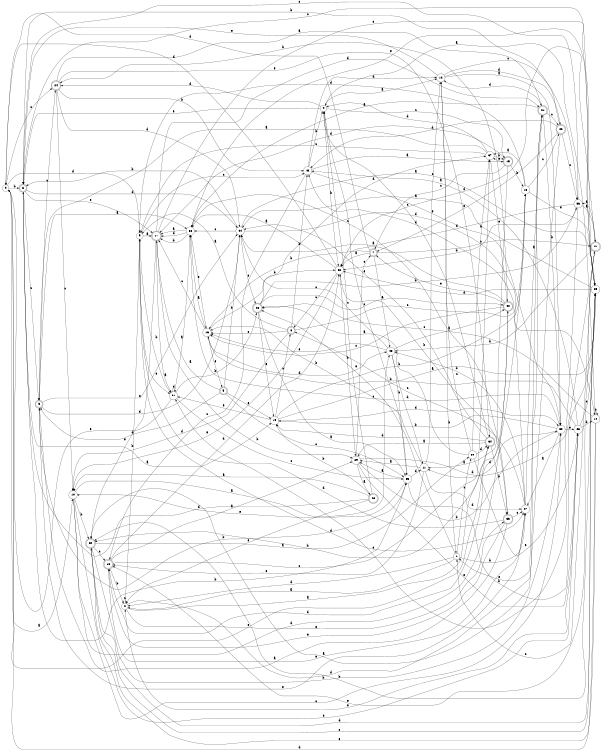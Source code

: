 digraph n36_3 {
__start0 [label="" shape="none"];

rankdir=LR;
size="8,5";

s0 [style="filled", color="black", fillcolor="white" shape="circle", label="0"];
s1 [style="filled", color="black", fillcolor="white" shape="circle", label="1"];
s2 [style="filled", color="black", fillcolor="white" shape="circle", label="2"];
s3 [style="rounded,filled", color="black", fillcolor="white" shape="doublecircle", label="3"];
s4 [style="filled", color="black", fillcolor="white" shape="circle", label="4"];
s5 [style="rounded,filled", color="black", fillcolor="white" shape="doublecircle", label="5"];
s6 [style="rounded,filled", color="black", fillcolor="white" shape="doublecircle", label="6"];
s7 [style="rounded,filled", color="black", fillcolor="white" shape="doublecircle", label="7"];
s8 [style="rounded,filled", color="black", fillcolor="white" shape="doublecircle", label="8"];
s9 [style="filled", color="black", fillcolor="white" shape="circle", label="9"];
s10 [style="filled", color="black", fillcolor="white" shape="circle", label="10"];
s11 [style="filled", color="black", fillcolor="white" shape="circle", label="11"];
s12 [style="filled", color="black", fillcolor="white" shape="circle", label="12"];
s13 [style="filled", color="black", fillcolor="white" shape="circle", label="13"];
s14 [style="filled", color="black", fillcolor="white" shape="circle", label="14"];
s15 [style="rounded,filled", color="black", fillcolor="white" shape="doublecircle", label="15"];
s16 [style="filled", color="black", fillcolor="white" shape="circle", label="16"];
s17 [style="rounded,filled", color="black", fillcolor="white" shape="doublecircle", label="17"];
s18 [style="rounded,filled", color="black", fillcolor="white" shape="doublecircle", label="18"];
s19 [style="filled", color="black", fillcolor="white" shape="circle", label="19"];
s20 [style="rounded,filled", color="black", fillcolor="white" shape="doublecircle", label="20"];
s21 [style="rounded,filled", color="black", fillcolor="white" shape="doublecircle", label="21"];
s22 [style="rounded,filled", color="black", fillcolor="white" shape="doublecircle", label="22"];
s23 [style="rounded,filled", color="black", fillcolor="white" shape="doublecircle", label="23"];
s24 [style="rounded,filled", color="black", fillcolor="white" shape="doublecircle", label="24"];
s25 [style="filled", color="black", fillcolor="white" shape="circle", label="25"];
s26 [style="rounded,filled", color="black", fillcolor="white" shape="doublecircle", label="26"];
s27 [style="filled", color="black", fillcolor="white" shape="circle", label="27"];
s28 [style="filled", color="black", fillcolor="white" shape="circle", label="28"];
s29 [style="filled", color="black", fillcolor="white" shape="circle", label="29"];
s30 [style="filled", color="black", fillcolor="white" shape="circle", label="30"];
s31 [style="filled", color="black", fillcolor="white" shape="circle", label="31"];
s32 [style="filled", color="black", fillcolor="white" shape="circle", label="32"];
s33 [style="rounded,filled", color="black", fillcolor="white" shape="doublecircle", label="33"];
s34 [style="rounded,filled", color="black", fillcolor="white" shape="doublecircle", label="34"];
s35 [style="filled", color="black", fillcolor="white" shape="circle", label="35"];
s36 [style="filled", color="black", fillcolor="white" shape="circle", label="36"];
s37 [style="filled", color="black", fillcolor="white" shape="circle", label="37"];
s38 [style="filled", color="black", fillcolor="white" shape="circle", label="38"];
s39 [style="filled", color="black", fillcolor="white" shape="circle", label="39"];
s40 [style="rounded,filled", color="black", fillcolor="white" shape="doublecircle", label="40"];
s41 [style="rounded,filled", color="black", fillcolor="white" shape="doublecircle", label="41"];
s42 [style="filled", color="black", fillcolor="white" shape="circle", label="42"];
s43 [style="filled", color="black", fillcolor="white" shape="circle", label="43"];
s44 [style="filled", color="black", fillcolor="white" shape="circle", label="44"];
s0 -> s10 [label="a"];
s0 -> s6 [label="b"];
s0 -> s24 [label="c"];
s0 -> s9 [label="d"];
s0 -> s34 [label="e"];
s1 -> s2 [label="a"];
s1 -> s27 [label="b"];
s1 -> s39 [label="c"];
s1 -> s2 [label="d"];
s1 -> s26 [label="e"];
s2 -> s34 [label="a"];
s2 -> s9 [label="b"];
s2 -> s2 [label="c"];
s2 -> s21 [label="d"];
s2 -> s33 [label="e"];
s3 -> s38 [label="a"];
s3 -> s35 [label="b"];
s3 -> s24 [label="c"];
s3 -> s44 [label="d"];
s3 -> s44 [label="e"];
s4 -> s12 [label="a"];
s4 -> s32 [label="b"];
s4 -> s15 [label="c"];
s4 -> s24 [label="d"];
s4 -> s6 [label="e"];
s5 -> s17 [label="a"];
s5 -> s44 [label="b"];
s5 -> s35 [label="c"];
s5 -> s3 [label="d"];
s5 -> s19 [label="e"];
s6 -> s19 [label="a"];
s6 -> s35 [label="b"];
s6 -> s3 [label="c"];
s6 -> s44 [label="d"];
s6 -> s17 [label="e"];
s7 -> s32 [label="a"];
s7 -> s16 [label="b"];
s7 -> s41 [label="c"];
s7 -> s0 [label="d"];
s7 -> s43 [label="e"];
s8 -> s9 [label="a"];
s8 -> s42 [label="b"];
s8 -> s13 [label="c"];
s8 -> s10 [label="d"];
s8 -> s16 [label="e"];
s9 -> s17 [label="a"];
s9 -> s31 [label="b"];
s9 -> s42 [label="c"];
s9 -> s27 [label="d"];
s9 -> s31 [label="e"];
s10 -> s43 [label="a"];
s10 -> s20 [label="b"];
s10 -> s30 [label="c"];
s10 -> s40 [label="d"];
s10 -> s28 [label="e"];
s11 -> s29 [label="a"];
s11 -> s16 [label="b"];
s11 -> s12 [label="c"];
s11 -> s27 [label="d"];
s11 -> s18 [label="e"];
s12 -> s30 [label="a"];
s12 -> s1 [label="b"];
s12 -> s36 [label="c"];
s12 -> s22 [label="d"];
s12 -> s6 [label="e"];
s13 -> s37 [label="a"];
s13 -> s20 [label="b"];
s13 -> s22 [label="c"];
s13 -> s9 [label="d"];
s13 -> s25 [label="e"];
s14 -> s4 [label="a"];
s14 -> s14 [label="b"];
s14 -> s26 [label="c"];
s14 -> s0 [label="d"];
s14 -> s20 [label="e"];
s15 -> s11 [label="a"];
s15 -> s13 [label="b"];
s15 -> s7 [label="c"];
s15 -> s17 [label="d"];
s15 -> s37 [label="e"];
s16 -> s38 [label="a"];
s16 -> s32 [label="b"];
s16 -> s17 [label="c"];
s16 -> s43 [label="d"];
s16 -> s5 [label="e"];
s17 -> s31 [label="a"];
s17 -> s29 [label="b"];
s17 -> s25 [label="c"];
s17 -> s21 [label="d"];
s17 -> s20 [label="e"];
s18 -> s29 [label="a"];
s18 -> s2 [label="b"];
s18 -> s37 [label="c"];
s18 -> s32 [label="d"];
s18 -> s27 [label="e"];
s19 -> s25 [label="a"];
s19 -> s13 [label="b"];
s19 -> s8 [label="c"];
s19 -> s30 [label="d"];
s19 -> s31 [label="e"];
s20 -> s39 [label="a"];
s20 -> s30 [label="b"];
s20 -> s18 [label="c"];
s20 -> s25 [label="d"];
s20 -> s25 [label="e"];
s21 -> s38 [label="a"];
s21 -> s30 [label="b"];
s21 -> s22 [label="c"];
s21 -> s12 [label="d"];
s21 -> s1 [label="e"];
s22 -> s20 [label="a"];
s22 -> s6 [label="b"];
s22 -> s36 [label="c"];
s22 -> s42 [label="d"];
s22 -> s7 [label="e"];
s23 -> s10 [label="a"];
s23 -> s19 [label="b"];
s23 -> s4 [label="c"];
s23 -> s6 [label="d"];
s23 -> s2 [label="e"];
s24 -> s21 [label="a"];
s24 -> s42 [label="b"];
s24 -> s10 [label="c"];
s24 -> s44 [label="d"];
s24 -> s34 [label="e"];
s25 -> s44 [label="a"];
s25 -> s20 [label="b"];
s25 -> s6 [label="c"];
s25 -> s32 [label="d"];
s25 -> s38 [label="e"];
s26 -> s35 [label="a"];
s26 -> s36 [label="b"];
s26 -> s40 [label="c"];
s26 -> s37 [label="d"];
s26 -> s19 [label="e"];
s27 -> s21 [label="a"];
s27 -> s43 [label="b"];
s27 -> s8 [label="c"];
s27 -> s42 [label="d"];
s27 -> s3 [label="e"];
s28 -> s42 [label="a"];
s28 -> s16 [label="b"];
s28 -> s25 [label="c"];
s28 -> s14 [label="d"];
s28 -> s2 [label="e"];
s29 -> s23 [label="a"];
s29 -> s30 [label="b"];
s29 -> s7 [label="c"];
s29 -> s41 [label="d"];
s29 -> s28 [label="e"];
s30 -> s27 [label="a"];
s30 -> s19 [label="b"];
s30 -> s38 [label="c"];
s30 -> s11 [label="d"];
s30 -> s28 [label="e"];
s31 -> s38 [label="a"];
s31 -> s26 [label="b"];
s31 -> s35 [label="c"];
s31 -> s31 [label="d"];
s31 -> s0 [label="e"];
s32 -> s38 [label="a"];
s32 -> s29 [label="b"];
s32 -> s8 [label="c"];
s32 -> s0 [label="d"];
s32 -> s10 [label="e"];
s33 -> s3 [label="a"];
s33 -> s32 [label="b"];
s33 -> s27 [label="c"];
s33 -> s9 [label="d"];
s33 -> s18 [label="e"];
s34 -> s29 [label="a"];
s34 -> s33 [label="b"];
s34 -> s4 [label="c"];
s34 -> s19 [label="d"];
s34 -> s44 [label="e"];
s35 -> s29 [label="a"];
s35 -> s25 [label="b"];
s35 -> s4 [label="c"];
s35 -> s11 [label="d"];
s35 -> s10 [label="e"];
s36 -> s41 [label="a"];
s36 -> s32 [label="b"];
s36 -> s6 [label="c"];
s36 -> s32 [label="d"];
s36 -> s31 [label="e"];
s37 -> s3 [label="a"];
s37 -> s15 [label="b"];
s37 -> s9 [label="c"];
s37 -> s4 [label="d"];
s37 -> s40 [label="e"];
s38 -> s17 [label="a"];
s38 -> s17 [label="b"];
s38 -> s33 [label="c"];
s38 -> s17 [label="d"];
s38 -> s16 [label="e"];
s39 -> s26 [label="a"];
s39 -> s37 [label="b"];
s39 -> s12 [label="c"];
s39 -> s34 [label="d"];
s39 -> s28 [label="e"];
s40 -> s44 [label="a"];
s40 -> s24 [label="b"];
s40 -> s16 [label="c"];
s40 -> s18 [label="d"];
s40 -> s7 [label="e"];
s41 -> s36 [label="a"];
s41 -> s43 [label="b"];
s41 -> s1 [label="c"];
s41 -> s32 [label="d"];
s41 -> s18 [label="e"];
s42 -> s15 [label="a"];
s42 -> s4 [label="b"];
s42 -> s18 [label="c"];
s42 -> s12 [label="d"];
s42 -> s30 [label="e"];
s43 -> s40 [label="a"];
s43 -> s35 [label="b"];
s43 -> s44 [label="c"];
s43 -> s11 [label="d"];
s43 -> s16 [label="e"];
s44 -> s25 [label="a"];
s44 -> s6 [label="b"];
s44 -> s38 [label="c"];
s44 -> s14 [label="d"];
s44 -> s26 [label="e"];

}